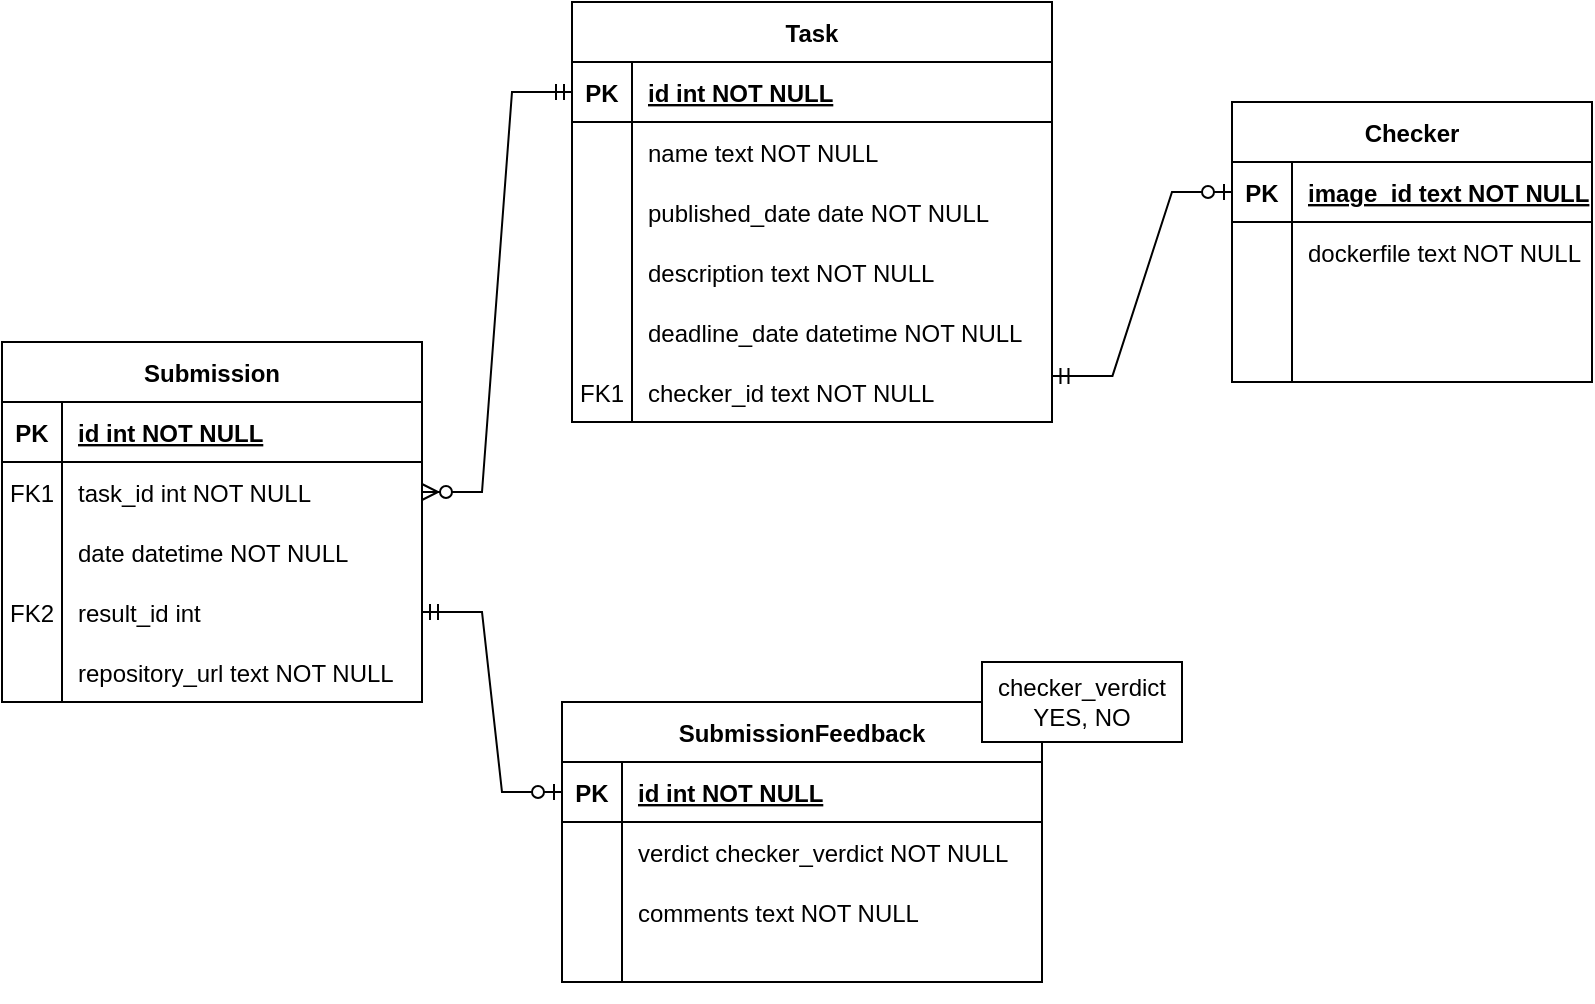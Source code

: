 <mxfile version="18.0.3" type="device"><diagram id="R2lEEEUBdFMjLlhIrx00" name="Page-1"><mxGraphModel dx="1186" dy="701" grid="1" gridSize="10" guides="1" tooltips="1" connect="1" arrows="1" fold="1" page="1" pageScale="1" pageWidth="850" pageHeight="1100" math="0" shadow="0" extFonts="Permanent Marker^https://fonts.googleapis.com/css?family=Permanent+Marker"><root><mxCell id="0"/><mxCell id="1" parent="0"/><mxCell id="A0QxohPubbFfP6LrkgDf-18" value="" style="group" parent="1" vertex="1" connectable="0"><mxGeometry x="310" y="100" width="240" height="250" as="geometry"/></mxCell><mxCell id="KZBg809_CyDlgJ1zk2IS-1" value="Task" style="shape=table;startSize=30;container=1;collapsible=1;childLayout=tableLayout;fixedRows=1;rowLines=0;fontStyle=1;align=center;resizeLast=1;" parent="A0QxohPubbFfP6LrkgDf-18" vertex="1"><mxGeometry width="240" height="210" as="geometry"/></mxCell><mxCell id="KZBg809_CyDlgJ1zk2IS-2" value="" style="shape=tableRow;horizontal=0;startSize=0;swimlaneHead=0;swimlaneBody=0;fillColor=none;collapsible=0;dropTarget=0;points=[[0,0.5],[1,0.5]];portConstraint=eastwest;top=0;left=0;right=0;bottom=1;" parent="KZBg809_CyDlgJ1zk2IS-1" vertex="1"><mxGeometry y="30" width="240" height="30" as="geometry"/></mxCell><mxCell id="KZBg809_CyDlgJ1zk2IS-3" value="PK" style="shape=partialRectangle;connectable=0;fillColor=none;top=0;left=0;bottom=0;right=0;fontStyle=1;overflow=hidden;" parent="KZBg809_CyDlgJ1zk2IS-2" vertex="1"><mxGeometry width="30" height="30" as="geometry"><mxRectangle width="30" height="30" as="alternateBounds"/></mxGeometry></mxCell><mxCell id="KZBg809_CyDlgJ1zk2IS-4" value="id int NOT NULL" style="shape=partialRectangle;connectable=0;fillColor=none;top=0;left=0;bottom=0;right=0;align=left;spacingLeft=6;fontStyle=5;overflow=hidden;" parent="KZBg809_CyDlgJ1zk2IS-2" vertex="1"><mxGeometry x="30" width="210" height="30" as="geometry"><mxRectangle width="210" height="30" as="alternateBounds"/></mxGeometry></mxCell><mxCell id="KZBg809_CyDlgJ1zk2IS-5" value="" style="shape=tableRow;horizontal=0;startSize=0;swimlaneHead=0;swimlaneBody=0;fillColor=none;collapsible=0;dropTarget=0;points=[[0,0.5],[1,0.5]];portConstraint=eastwest;top=0;left=0;right=0;bottom=0;" parent="KZBg809_CyDlgJ1zk2IS-1" vertex="1"><mxGeometry y="60" width="240" height="30" as="geometry"/></mxCell><mxCell id="KZBg809_CyDlgJ1zk2IS-6" value="" style="shape=partialRectangle;connectable=0;fillColor=none;top=0;left=0;bottom=0;right=0;editable=1;overflow=hidden;" parent="KZBg809_CyDlgJ1zk2IS-5" vertex="1"><mxGeometry width="30" height="30" as="geometry"><mxRectangle width="30" height="30" as="alternateBounds"/></mxGeometry></mxCell><mxCell id="KZBg809_CyDlgJ1zk2IS-7" value="name text NOT NULL" style="shape=partialRectangle;connectable=0;fillColor=none;top=0;left=0;bottom=0;right=0;align=left;spacingLeft=6;overflow=hidden;" parent="KZBg809_CyDlgJ1zk2IS-5" vertex="1"><mxGeometry x="30" width="210" height="30" as="geometry"><mxRectangle width="210" height="30" as="alternateBounds"/></mxGeometry></mxCell><mxCell id="KZBg809_CyDlgJ1zk2IS-8" value="" style="shape=tableRow;horizontal=0;startSize=0;swimlaneHead=0;swimlaneBody=0;fillColor=none;collapsible=0;dropTarget=0;points=[[0,0.5],[1,0.5]];portConstraint=eastwest;top=0;left=0;right=0;bottom=0;" parent="KZBg809_CyDlgJ1zk2IS-1" vertex="1"><mxGeometry y="90" width="240" height="30" as="geometry"/></mxCell><mxCell id="KZBg809_CyDlgJ1zk2IS-9" value="" style="shape=partialRectangle;connectable=0;fillColor=none;top=0;left=0;bottom=0;right=0;editable=1;overflow=hidden;" parent="KZBg809_CyDlgJ1zk2IS-8" vertex="1"><mxGeometry width="30" height="30" as="geometry"><mxRectangle width="30" height="30" as="alternateBounds"/></mxGeometry></mxCell><mxCell id="KZBg809_CyDlgJ1zk2IS-10" value="published_date date NOT NULL" style="shape=partialRectangle;connectable=0;fillColor=none;top=0;left=0;bottom=0;right=0;align=left;spacingLeft=6;overflow=hidden;" parent="KZBg809_CyDlgJ1zk2IS-8" vertex="1"><mxGeometry x="30" width="210" height="30" as="geometry"><mxRectangle width="210" height="30" as="alternateBounds"/></mxGeometry></mxCell><mxCell id="KZBg809_CyDlgJ1zk2IS-11" value="" style="shape=tableRow;horizontal=0;startSize=0;swimlaneHead=0;swimlaneBody=0;fillColor=none;collapsible=0;dropTarget=0;points=[[0,0.5],[1,0.5]];portConstraint=eastwest;top=0;left=0;right=0;bottom=0;" parent="KZBg809_CyDlgJ1zk2IS-1" vertex="1"><mxGeometry y="120" width="240" height="90" as="geometry"/></mxCell><mxCell id="KZBg809_CyDlgJ1zk2IS-12" value="" style="shape=partialRectangle;connectable=0;fillColor=none;top=0;left=0;bottom=0;right=0;editable=1;overflow=hidden;" parent="KZBg809_CyDlgJ1zk2IS-11" vertex="1"><mxGeometry width="30" height="90" as="geometry"><mxRectangle width="30" height="90" as="alternateBounds"/></mxGeometry></mxCell><mxCell id="KZBg809_CyDlgJ1zk2IS-13" value="" style="shape=partialRectangle;connectable=0;fillColor=none;top=0;left=0;bottom=0;right=0;align=left;spacingLeft=6;overflow=hidden;" parent="KZBg809_CyDlgJ1zk2IS-11" vertex="1"><mxGeometry x="30" width="210" height="90" as="geometry"><mxRectangle width="210" height="90" as="alternateBounds"/></mxGeometry></mxCell><mxCell id="A0QxohPubbFfP6LrkgDf-1" value="deadline_date datetime NOT NULL" style="shape=partialRectangle;connectable=0;fillColor=none;top=0;left=0;bottom=0;right=0;align=left;spacingLeft=6;overflow=hidden;" parent="A0QxohPubbFfP6LrkgDf-18" vertex="1"><mxGeometry x="30" y="150" width="200" height="30" as="geometry"><mxRectangle width="190" height="30" as="alternateBounds"/></mxGeometry></mxCell><mxCell id="A0QxohPubbFfP6LrkgDf-2" value="checker_id text NOT NULL" style="shape=partialRectangle;connectable=0;fillColor=none;top=0;left=0;bottom=0;right=0;align=left;spacingLeft=6;overflow=hidden;" parent="A0QxohPubbFfP6LrkgDf-18" vertex="1"><mxGeometry x="30" y="180" width="200" height="30" as="geometry"><mxRectangle width="190" height="30" as="alternateBounds"/></mxGeometry></mxCell><mxCell id="A0QxohPubbFfP6LrkgDf-17" value="FK1" style="shape=partialRectangle;overflow=hidden;connectable=0;fillColor=none;top=0;left=0;bottom=0;right=0;" parent="A0QxohPubbFfP6LrkgDf-18" vertex="1"><mxGeometry y="180" width="30" height="30" as="geometry"/></mxCell><mxCell id="QA54g7M_9luqS-eA7Lxl-4" value="description text NOT NULL" style="shape=partialRectangle;connectable=0;fillColor=none;top=0;left=0;bottom=0;right=0;align=left;spacingLeft=6;overflow=hidden;" vertex="1" parent="A0QxohPubbFfP6LrkgDf-18"><mxGeometry x="30" y="120" width="210" height="30" as="geometry"><mxRectangle width="210" height="30" as="alternateBounds"/></mxGeometry></mxCell><mxCell id="A0QxohPubbFfP6LrkgDf-36" value="" style="group" parent="1" vertex="1" connectable="0"><mxGeometry x="25" y="270" width="210" height="200" as="geometry"/></mxCell><mxCell id="A0QxohPubbFfP6LrkgDf-35" value="" style="group;strokeWidth=1;" parent="A0QxohPubbFfP6LrkgDf-36" vertex="1" connectable="0"><mxGeometry y="60" width="210" height="140" as="geometry"/></mxCell><mxCell id="A0QxohPubbFfP6LrkgDf-32" value="FK1" style="shape=partialRectangle;overflow=hidden;connectable=0;fillColor=none;top=0;left=0;bottom=0;right=0;" parent="A0QxohPubbFfP6LrkgDf-35" vertex="1"><mxGeometry width="30" height="30" as="geometry"/></mxCell><mxCell id="A0QxohPubbFfP6LrkgDf-33" value="FK2" style="shape=partialRectangle;overflow=hidden;connectable=0;fillColor=none;top=0;left=0;bottom=0;right=0;" parent="A0QxohPubbFfP6LrkgDf-35" vertex="1"><mxGeometry y="60" width="30" height="30" as="geometry"/></mxCell><mxCell id="A0QxohPubbFfP6LrkgDf-34" value="repository_url text NOT NULL" style="shape=partialRectangle;connectable=0;fillColor=none;top=0;left=0;bottom=0;right=0;align=left;spacingLeft=6;overflow=hidden;" parent="A0QxohPubbFfP6LrkgDf-35" vertex="1"><mxGeometry x="30" y="90" width="170" height="30" as="geometry"><mxRectangle width="150" height="30" as="alternateBounds"/></mxGeometry></mxCell><mxCell id="A0QxohPubbFfP6LrkgDf-19" value="Submission" style="shape=table;startSize=30;container=1;collapsible=1;childLayout=tableLayout;fixedRows=1;rowLines=0;fontStyle=1;align=center;resizeLast=1;strokeWidth=1;" parent="A0QxohPubbFfP6LrkgDf-35" vertex="1"><mxGeometry y="-60" width="210" height="180" as="geometry"/></mxCell><mxCell id="A0QxohPubbFfP6LrkgDf-20" value="" style="shape=tableRow;horizontal=0;startSize=0;swimlaneHead=0;swimlaneBody=0;fillColor=none;collapsible=0;dropTarget=0;points=[[0,0.5],[1,0.5]];portConstraint=eastwest;top=0;left=0;right=0;bottom=1;" parent="A0QxohPubbFfP6LrkgDf-19" vertex="1"><mxGeometry y="30" width="210" height="30" as="geometry"/></mxCell><mxCell id="A0QxohPubbFfP6LrkgDf-21" value="PK" style="shape=partialRectangle;connectable=0;fillColor=none;top=0;left=0;bottom=0;right=0;fontStyle=1;overflow=hidden;" parent="A0QxohPubbFfP6LrkgDf-20" vertex="1"><mxGeometry width="30" height="30" as="geometry"><mxRectangle width="30" height="30" as="alternateBounds"/></mxGeometry></mxCell><mxCell id="A0QxohPubbFfP6LrkgDf-22" value="id int NOT NULL" style="shape=partialRectangle;connectable=0;fillColor=none;top=0;left=0;bottom=0;right=0;align=left;spacingLeft=6;fontStyle=5;overflow=hidden;" parent="A0QxohPubbFfP6LrkgDf-20" vertex="1"><mxGeometry x="30" width="180" height="30" as="geometry"><mxRectangle width="180" height="30" as="alternateBounds"/></mxGeometry></mxCell><mxCell id="A0QxohPubbFfP6LrkgDf-23" value="" style="shape=tableRow;horizontal=0;startSize=0;swimlaneHead=0;swimlaneBody=0;fillColor=none;collapsible=0;dropTarget=0;points=[[0,0.5],[1,0.5]];portConstraint=eastwest;top=0;left=0;right=0;bottom=0;" parent="A0QxohPubbFfP6LrkgDf-19" vertex="1"><mxGeometry y="60" width="210" height="30" as="geometry"/></mxCell><mxCell id="A0QxohPubbFfP6LrkgDf-24" value="" style="shape=partialRectangle;connectable=0;fillColor=none;top=0;left=0;bottom=0;right=0;editable=1;overflow=hidden;" parent="A0QxohPubbFfP6LrkgDf-23" vertex="1"><mxGeometry width="30" height="30" as="geometry"><mxRectangle width="30" height="30" as="alternateBounds"/></mxGeometry></mxCell><mxCell id="A0QxohPubbFfP6LrkgDf-25" value="task_id int NOT NULL" style="shape=partialRectangle;connectable=0;fillColor=none;top=0;left=0;bottom=0;right=0;align=left;spacingLeft=6;overflow=hidden;" parent="A0QxohPubbFfP6LrkgDf-23" vertex="1"><mxGeometry x="30" width="180" height="30" as="geometry"><mxRectangle width="180" height="30" as="alternateBounds"/></mxGeometry></mxCell><mxCell id="A0QxohPubbFfP6LrkgDf-26" value="" style="shape=tableRow;horizontal=0;startSize=0;swimlaneHead=0;swimlaneBody=0;fillColor=none;collapsible=0;dropTarget=0;points=[[0,0.5],[1,0.5]];portConstraint=eastwest;top=0;left=0;right=0;bottom=0;" parent="A0QxohPubbFfP6LrkgDf-19" vertex="1"><mxGeometry y="90" width="210" height="30" as="geometry"/></mxCell><mxCell id="A0QxohPubbFfP6LrkgDf-27" value="" style="shape=partialRectangle;connectable=0;fillColor=none;top=0;left=0;bottom=0;right=0;editable=1;overflow=hidden;" parent="A0QxohPubbFfP6LrkgDf-26" vertex="1"><mxGeometry width="30" height="30" as="geometry"><mxRectangle width="30" height="30" as="alternateBounds"/></mxGeometry></mxCell><mxCell id="A0QxohPubbFfP6LrkgDf-28" value="date datetime NOT NULL" style="shape=partialRectangle;connectable=0;fillColor=none;top=0;left=0;bottom=0;right=0;align=left;spacingLeft=6;overflow=hidden;" parent="A0QxohPubbFfP6LrkgDf-26" vertex="1"><mxGeometry x="30" width="180" height="30" as="geometry"><mxRectangle width="180" height="30" as="alternateBounds"/></mxGeometry></mxCell><mxCell id="A0QxohPubbFfP6LrkgDf-29" value="" style="shape=tableRow;horizontal=0;startSize=0;swimlaneHead=0;swimlaneBody=0;fillColor=none;collapsible=0;dropTarget=0;points=[[0,0.5],[1,0.5]];portConstraint=eastwest;top=0;left=0;right=0;bottom=0;" parent="A0QxohPubbFfP6LrkgDf-19" vertex="1"><mxGeometry y="120" width="210" height="30" as="geometry"/></mxCell><mxCell id="A0QxohPubbFfP6LrkgDf-30" value="" style="shape=partialRectangle;connectable=0;fillColor=none;top=0;left=0;bottom=0;right=0;editable=1;overflow=hidden;" parent="A0QxohPubbFfP6LrkgDf-29" vertex="1"><mxGeometry width="30" height="30" as="geometry"><mxRectangle width="30" height="30" as="alternateBounds"/></mxGeometry></mxCell><mxCell id="A0QxohPubbFfP6LrkgDf-31" value="result_id int" style="shape=partialRectangle;connectable=0;fillColor=none;top=0;left=0;bottom=0;right=0;align=left;spacingLeft=6;overflow=hidden;" parent="A0QxohPubbFfP6LrkgDf-29" vertex="1"><mxGeometry x="30" width="180" height="30" as="geometry"><mxRectangle width="180" height="30" as="alternateBounds"/></mxGeometry></mxCell><mxCell id="QA54g7M_9luqS-eA7Lxl-1" value="" style="shape=tableRow;horizontal=0;startSize=0;swimlaneHead=0;swimlaneBody=0;fillColor=none;collapsible=0;dropTarget=0;points=[[0,0.5],[1,0.5]];portConstraint=eastwest;top=0;left=0;right=0;bottom=0;" vertex="1" parent="A0QxohPubbFfP6LrkgDf-19"><mxGeometry y="150" width="210" height="30" as="geometry"/></mxCell><mxCell id="QA54g7M_9luqS-eA7Lxl-2" value="" style="shape=partialRectangle;connectable=0;fillColor=none;top=0;left=0;bottom=0;right=0;editable=1;overflow=hidden;" vertex="1" parent="QA54g7M_9luqS-eA7Lxl-1"><mxGeometry width="30" height="30" as="geometry"><mxRectangle width="30" height="30" as="alternateBounds"/></mxGeometry></mxCell><mxCell id="QA54g7M_9luqS-eA7Lxl-3" value="" style="shape=partialRectangle;connectable=0;fillColor=none;top=0;left=0;bottom=0;right=0;align=left;spacingLeft=6;overflow=hidden;" vertex="1" parent="QA54g7M_9luqS-eA7Lxl-1"><mxGeometry x="30" width="180" height="30" as="geometry"><mxRectangle width="180" height="30" as="alternateBounds"/></mxGeometry></mxCell><mxCell id="A0QxohPubbFfP6LrkgDf-51" value="Checker" style="shape=table;startSize=30;container=1;collapsible=1;childLayout=tableLayout;fixedRows=1;rowLines=0;fontStyle=1;align=center;resizeLast=1;" parent="1" vertex="1"><mxGeometry x="640" y="150" width="180" height="140" as="geometry"/></mxCell><mxCell id="A0QxohPubbFfP6LrkgDf-52" value="" style="shape=tableRow;horizontal=0;startSize=0;swimlaneHead=0;swimlaneBody=0;fillColor=none;collapsible=0;dropTarget=0;points=[[0,0.5],[1,0.5]];portConstraint=eastwest;top=0;left=0;right=0;bottom=1;" parent="A0QxohPubbFfP6LrkgDf-51" vertex="1"><mxGeometry y="30" width="180" height="30" as="geometry"/></mxCell><mxCell id="A0QxohPubbFfP6LrkgDf-53" value="PK" style="shape=partialRectangle;connectable=0;fillColor=none;top=0;left=0;bottom=0;right=0;fontStyle=1;overflow=hidden;" parent="A0QxohPubbFfP6LrkgDf-52" vertex="1"><mxGeometry width="30" height="30" as="geometry"><mxRectangle width="30" height="30" as="alternateBounds"/></mxGeometry></mxCell><mxCell id="A0QxohPubbFfP6LrkgDf-54" value="image_id text NOT NULL" style="shape=partialRectangle;connectable=0;fillColor=none;top=0;left=0;bottom=0;right=0;align=left;spacingLeft=6;fontStyle=5;overflow=hidden;" parent="A0QxohPubbFfP6LrkgDf-52" vertex="1"><mxGeometry x="30" width="150" height="30" as="geometry"><mxRectangle width="150" height="30" as="alternateBounds"/></mxGeometry></mxCell><mxCell id="A0QxohPubbFfP6LrkgDf-55" value="" style="shape=tableRow;horizontal=0;startSize=0;swimlaneHead=0;swimlaneBody=0;fillColor=none;collapsible=0;dropTarget=0;points=[[0,0.5],[1,0.5]];portConstraint=eastwest;top=0;left=0;right=0;bottom=0;" parent="A0QxohPubbFfP6LrkgDf-51" vertex="1"><mxGeometry y="60" width="180" height="30" as="geometry"/></mxCell><mxCell id="A0QxohPubbFfP6LrkgDf-56" value="" style="shape=partialRectangle;connectable=0;fillColor=none;top=0;left=0;bottom=0;right=0;editable=1;overflow=hidden;" parent="A0QxohPubbFfP6LrkgDf-55" vertex="1"><mxGeometry width="30" height="30" as="geometry"><mxRectangle width="30" height="30" as="alternateBounds"/></mxGeometry></mxCell><mxCell id="A0QxohPubbFfP6LrkgDf-57" value="dockerfile text NOT NULL" style="shape=partialRectangle;connectable=0;fillColor=none;top=0;left=0;bottom=0;right=0;align=left;spacingLeft=6;overflow=hidden;" parent="A0QxohPubbFfP6LrkgDf-55" vertex="1"><mxGeometry x="30" width="150" height="30" as="geometry"><mxRectangle width="150" height="30" as="alternateBounds"/></mxGeometry></mxCell><mxCell id="A0QxohPubbFfP6LrkgDf-58" value="" style="shape=tableRow;horizontal=0;startSize=0;swimlaneHead=0;swimlaneBody=0;fillColor=none;collapsible=0;dropTarget=0;points=[[0,0.5],[1,0.5]];portConstraint=eastwest;top=0;left=0;right=0;bottom=0;" parent="A0QxohPubbFfP6LrkgDf-51" vertex="1"><mxGeometry y="90" width="180" height="30" as="geometry"/></mxCell><mxCell id="A0QxohPubbFfP6LrkgDf-59" value="" style="shape=partialRectangle;connectable=0;fillColor=none;top=0;left=0;bottom=0;right=0;editable=1;overflow=hidden;" parent="A0QxohPubbFfP6LrkgDf-58" vertex="1"><mxGeometry width="30" height="30" as="geometry"><mxRectangle width="30" height="30" as="alternateBounds"/></mxGeometry></mxCell><mxCell id="A0QxohPubbFfP6LrkgDf-60" value="" style="shape=partialRectangle;connectable=0;fillColor=none;top=0;left=0;bottom=0;right=0;align=left;spacingLeft=6;overflow=hidden;" parent="A0QxohPubbFfP6LrkgDf-58" vertex="1"><mxGeometry x="30" width="150" height="30" as="geometry"><mxRectangle width="150" height="30" as="alternateBounds"/></mxGeometry></mxCell><mxCell id="A0QxohPubbFfP6LrkgDf-61" value="" style="shape=tableRow;horizontal=0;startSize=0;swimlaneHead=0;swimlaneBody=0;fillColor=none;collapsible=0;dropTarget=0;points=[[0,0.5],[1,0.5]];portConstraint=eastwest;top=0;left=0;right=0;bottom=0;" parent="A0QxohPubbFfP6LrkgDf-51" vertex="1"><mxGeometry y="120" width="180" height="20" as="geometry"/></mxCell><mxCell id="A0QxohPubbFfP6LrkgDf-62" value="" style="shape=partialRectangle;connectable=0;fillColor=none;top=0;left=0;bottom=0;right=0;editable=1;overflow=hidden;" parent="A0QxohPubbFfP6LrkgDf-61" vertex="1"><mxGeometry width="30" height="20" as="geometry"><mxRectangle width="30" height="20" as="alternateBounds"/></mxGeometry></mxCell><mxCell id="A0QxohPubbFfP6LrkgDf-63" value="" style="shape=partialRectangle;connectable=0;fillColor=none;top=0;left=0;bottom=0;right=0;align=left;spacingLeft=6;overflow=hidden;" parent="A0QxohPubbFfP6LrkgDf-61" vertex="1"><mxGeometry x="30" width="150" height="20" as="geometry"><mxRectangle width="150" height="20" as="alternateBounds"/></mxGeometry></mxCell><mxCell id="A0QxohPubbFfP6LrkgDf-64" value="" style="group" parent="1" vertex="1" connectable="0"><mxGeometry x="305" y="430" width="310" height="170" as="geometry"/></mxCell><mxCell id="A0QxohPubbFfP6LrkgDf-37" value="SubmissionFeedback" style="shape=table;startSize=30;container=1;collapsible=1;childLayout=tableLayout;fixedRows=1;rowLines=0;fontStyle=1;align=center;resizeLast=1;" parent="A0QxohPubbFfP6LrkgDf-64" vertex="1"><mxGeometry y="20" width="240" height="140" as="geometry"/></mxCell><mxCell id="A0QxohPubbFfP6LrkgDf-38" value="" style="shape=tableRow;horizontal=0;startSize=0;swimlaneHead=0;swimlaneBody=0;fillColor=none;collapsible=0;dropTarget=0;points=[[0,0.5],[1,0.5]];portConstraint=eastwest;top=0;left=0;right=0;bottom=1;" parent="A0QxohPubbFfP6LrkgDf-37" vertex="1"><mxGeometry y="30" width="240" height="30" as="geometry"/></mxCell><mxCell id="A0QxohPubbFfP6LrkgDf-39" value="PK" style="shape=partialRectangle;connectable=0;fillColor=none;top=0;left=0;bottom=0;right=0;fontStyle=1;overflow=hidden;" parent="A0QxohPubbFfP6LrkgDf-38" vertex="1"><mxGeometry width="30" height="30" as="geometry"><mxRectangle width="30" height="30" as="alternateBounds"/></mxGeometry></mxCell><mxCell id="A0QxohPubbFfP6LrkgDf-40" value="id int NOT NULL" style="shape=partialRectangle;connectable=0;fillColor=none;top=0;left=0;bottom=0;right=0;align=left;spacingLeft=6;fontStyle=5;overflow=hidden;" parent="A0QxohPubbFfP6LrkgDf-38" vertex="1"><mxGeometry x="30" width="210" height="30" as="geometry"><mxRectangle width="210" height="30" as="alternateBounds"/></mxGeometry></mxCell><mxCell id="A0QxohPubbFfP6LrkgDf-41" value="" style="shape=tableRow;horizontal=0;startSize=0;swimlaneHead=0;swimlaneBody=0;fillColor=none;collapsible=0;dropTarget=0;points=[[0,0.5],[1,0.5]];portConstraint=eastwest;top=0;left=0;right=0;bottom=0;" parent="A0QxohPubbFfP6LrkgDf-37" vertex="1"><mxGeometry y="60" width="240" height="30" as="geometry"/></mxCell><mxCell id="A0QxohPubbFfP6LrkgDf-42" value="" style="shape=partialRectangle;connectable=0;fillColor=none;top=0;left=0;bottom=0;right=0;editable=1;overflow=hidden;" parent="A0QxohPubbFfP6LrkgDf-41" vertex="1"><mxGeometry width="30" height="30" as="geometry"><mxRectangle width="30" height="30" as="alternateBounds"/></mxGeometry></mxCell><mxCell id="A0QxohPubbFfP6LrkgDf-43" value="verdict checker_verdict NOT NULL" style="shape=partialRectangle;connectable=0;fillColor=none;top=0;left=0;bottom=0;right=0;align=left;spacingLeft=6;overflow=hidden;" parent="A0QxohPubbFfP6LrkgDf-41" vertex="1"><mxGeometry x="30" width="210" height="30" as="geometry"><mxRectangle width="210" height="30" as="alternateBounds"/></mxGeometry></mxCell><mxCell id="A0QxohPubbFfP6LrkgDf-44" value="" style="shape=tableRow;horizontal=0;startSize=0;swimlaneHead=0;swimlaneBody=0;fillColor=none;collapsible=0;dropTarget=0;points=[[0,0.5],[1,0.5]];portConstraint=eastwest;top=0;left=0;right=0;bottom=0;" parent="A0QxohPubbFfP6LrkgDf-37" vertex="1"><mxGeometry y="90" width="240" height="30" as="geometry"/></mxCell><mxCell id="A0QxohPubbFfP6LrkgDf-45" value="" style="shape=partialRectangle;connectable=0;fillColor=none;top=0;left=0;bottom=0;right=0;editable=1;overflow=hidden;" parent="A0QxohPubbFfP6LrkgDf-44" vertex="1"><mxGeometry width="30" height="30" as="geometry"><mxRectangle width="30" height="30" as="alternateBounds"/></mxGeometry></mxCell><mxCell id="A0QxohPubbFfP6LrkgDf-46" value="comments text NOT NULL" style="shape=partialRectangle;connectable=0;fillColor=none;top=0;left=0;bottom=0;right=0;align=left;spacingLeft=6;overflow=hidden;" parent="A0QxohPubbFfP6LrkgDf-44" vertex="1"><mxGeometry x="30" width="210" height="30" as="geometry"><mxRectangle width="210" height="30" as="alternateBounds"/></mxGeometry></mxCell><mxCell id="A0QxohPubbFfP6LrkgDf-47" value="" style="shape=tableRow;horizontal=0;startSize=0;swimlaneHead=0;swimlaneBody=0;fillColor=none;collapsible=0;dropTarget=0;points=[[0,0.5],[1,0.5]];portConstraint=eastwest;top=0;left=0;right=0;bottom=0;" parent="A0QxohPubbFfP6LrkgDf-37" vertex="1"><mxGeometry y="120" width="240" height="20" as="geometry"/></mxCell><mxCell id="A0QxohPubbFfP6LrkgDf-48" value="" style="shape=partialRectangle;connectable=0;fillColor=none;top=0;left=0;bottom=0;right=0;editable=1;overflow=hidden;" parent="A0QxohPubbFfP6LrkgDf-47" vertex="1"><mxGeometry width="30" height="20" as="geometry"><mxRectangle width="30" height="20" as="alternateBounds"/></mxGeometry></mxCell><mxCell id="A0QxohPubbFfP6LrkgDf-49" value="" style="shape=partialRectangle;connectable=0;fillColor=none;top=0;left=0;bottom=0;right=0;align=left;spacingLeft=6;overflow=hidden;" parent="A0QxohPubbFfP6LrkgDf-47" vertex="1"><mxGeometry x="30" width="210" height="20" as="geometry"><mxRectangle width="210" height="20" as="alternateBounds"/></mxGeometry></mxCell><mxCell id="A0QxohPubbFfP6LrkgDf-50" value="checker_verdict&lt;br&gt;YES, NO" style="whiteSpace=wrap;html=1;align=center;" parent="A0QxohPubbFfP6LrkgDf-64" vertex="1"><mxGeometry x="210" width="100" height="40" as="geometry"/></mxCell><mxCell id="A0QxohPubbFfP6LrkgDf-66" value="" style="edgeStyle=entityRelationEdgeStyle;fontSize=12;html=1;endArrow=ERzeroToOne;startArrow=ERmandOne;rounded=0;entryX=0;entryY=0.5;entryDx=0;entryDy=0;exitX=1.001;exitY=0.744;exitDx=0;exitDy=0;exitPerimeter=0;" parent="1" source="KZBg809_CyDlgJ1zk2IS-11" target="A0QxohPubbFfP6LrkgDf-52" edge="1"><mxGeometry width="100" height="100" relative="1" as="geometry"><mxPoint x="560" y="288" as="sourcePoint"/><mxPoint x="670" y="190" as="targetPoint"/></mxGeometry></mxCell><mxCell id="A0QxohPubbFfP6LrkgDf-67" value="" style="edgeStyle=entityRelationEdgeStyle;fontSize=12;html=1;endArrow=ERzeroToMany;startArrow=ERmandOne;rounded=0;entryX=1;entryY=0.5;entryDx=0;entryDy=0;exitX=0;exitY=0.5;exitDx=0;exitDy=0;" parent="1" source="KZBg809_CyDlgJ1zk2IS-2" target="A0QxohPubbFfP6LrkgDf-23" edge="1"><mxGeometry width="100" height="100" relative="1" as="geometry"><mxPoint x="245" y="70" as="sourcePoint"/><mxPoint x="305" y="390" as="targetPoint"/></mxGeometry></mxCell><mxCell id="A0QxohPubbFfP6LrkgDf-71" value="" style="edgeStyle=entityRelationEdgeStyle;fontSize=12;html=1;endArrow=ERzeroToOne;startArrow=ERmandOne;rounded=0;entryX=0;entryY=0.5;entryDx=0;entryDy=0;exitX=1;exitY=0.75;exitDx=0;exitDy=0;" parent="1" source="A0QxohPubbFfP6LrkgDf-19" target="A0QxohPubbFfP6LrkgDf-38" edge="1"><mxGeometry width="100" height="100" relative="1" as="geometry"><mxPoint x="260" y="405" as="sourcePoint"/><mxPoint x="485" y="280" as="targetPoint"/></mxGeometry></mxCell></root></mxGraphModel></diagram></mxfile>